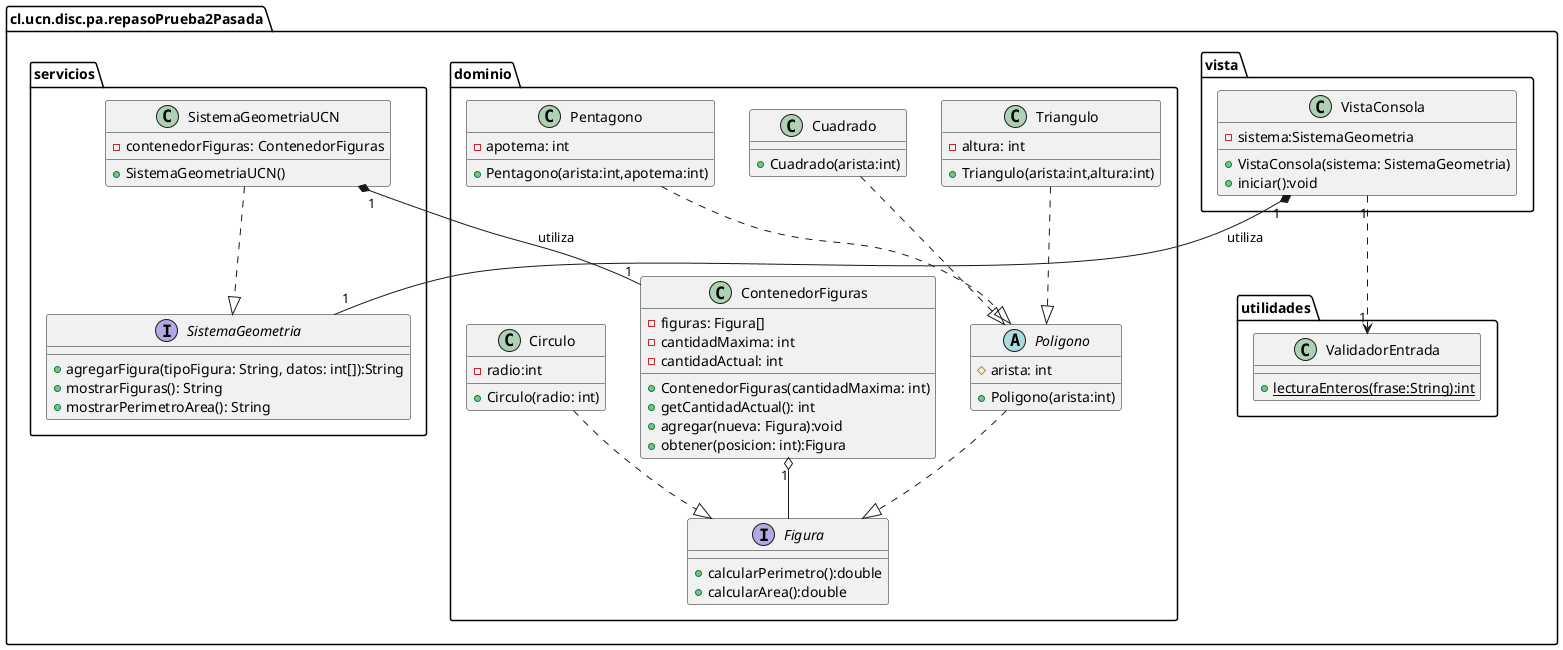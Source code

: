 @startuml
'https://plantuml.com/class-diagram

package cl.ucn.disc.pa.repasoPrueba2Pasada as repasoPrueba2Pasada{

package dominio{

class Pentagono{
-apotema: int
+Pentagono(arista:int,apotema:int)
}

abstract Poligono{
#arista: int
+Poligono(arista:int)
}

class Triangulo{
-altura: int
+Triangulo(arista:int,altura:int)
}

class Cuadrado{
+Cuadrado(arista:int)
}


class ContenedorFiguras{
-figuras: Figura[]
-cantidadMaxima: int
-cantidadActual: int
+ContenedorFiguras(cantidadMaxima: int)
+getCantidadActual(): int
+agregar(nueva: Figura):void
+obtener(posicion: int):Figura
}

interface Figura{
+calcularPerimetro():double
+calcularArea():double
}

class Circulo{
-radio:int
+Circulo(radio: int)
}


}

package vista{

class VistaConsola{
-sistema:SistemaGeometria
+VistaConsola(sistema: SistemaGeometria)
+iniciar():void
}

}

package servicios{


interface SistemaGeometria{
+agregarFigura(tipoFigura: String, datos: int[]):String
+mostrarFiguras(): String
+mostrarPerimetroArea(): String
}

class SistemaGeometriaUCN{
-contenedorFiguras: ContenedorFiguras
+SistemaGeometriaUCN()
}

}


package utilidades{

class ValidadorEntrada{
+{static} lecturaEnteros(frase:String):int
}

}

}

VistaConsola "1" *-- "1" SistemaGeometria: utiliza
VistaConsola "1" ..> "1" ValidadorEntrada
SistemaGeometriaUCN ..|> SistemaGeometria
SistemaGeometriaUCN "1" *-- "1" ContenedorFiguras: utiliza
ContenedorFiguras "1" o-- Figura
Circulo ..|> Figura
Poligono ..|> Figura
Triangulo ..|> Poligono
Cuadrado ..|> Poligono
Pentagono ..|> Poligono

@enduml